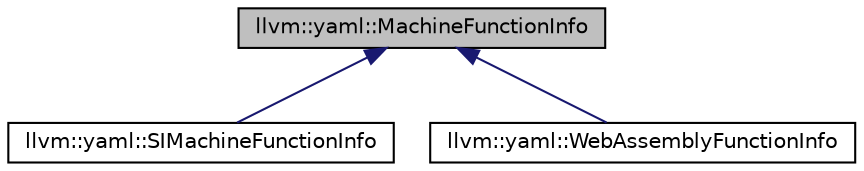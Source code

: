 digraph "llvm::yaml::MachineFunctionInfo"
{
 // LATEX_PDF_SIZE
  bgcolor="transparent";
  edge [fontname="Helvetica",fontsize="10",labelfontname="Helvetica",labelfontsize="10"];
  node [fontname="Helvetica",fontsize="10",shape="box"];
  Node1 [label="llvm::yaml::MachineFunctionInfo",height=0.2,width=0.4,color="black", fillcolor="grey75", style="filled", fontcolor="black",tooltip="Targets should override this in a way that mirrors the implementation of llvm::MachineFunctionInfo."];
  Node1 -> Node2 [dir="back",color="midnightblue",fontsize="10",style="solid",fontname="Helvetica"];
  Node2 [label="llvm::yaml::SIMachineFunctionInfo",height=0.2,width=0.4,color="black",URL="$structllvm_1_1yaml_1_1SIMachineFunctionInfo.html",tooltip=" "];
  Node1 -> Node3 [dir="back",color="midnightblue",fontsize="10",style="solid",fontname="Helvetica"];
  Node3 [label="llvm::yaml::WebAssemblyFunctionInfo",height=0.2,width=0.4,color="black",URL="$structllvm_1_1yaml_1_1WebAssemblyFunctionInfo.html",tooltip=" "];
}
